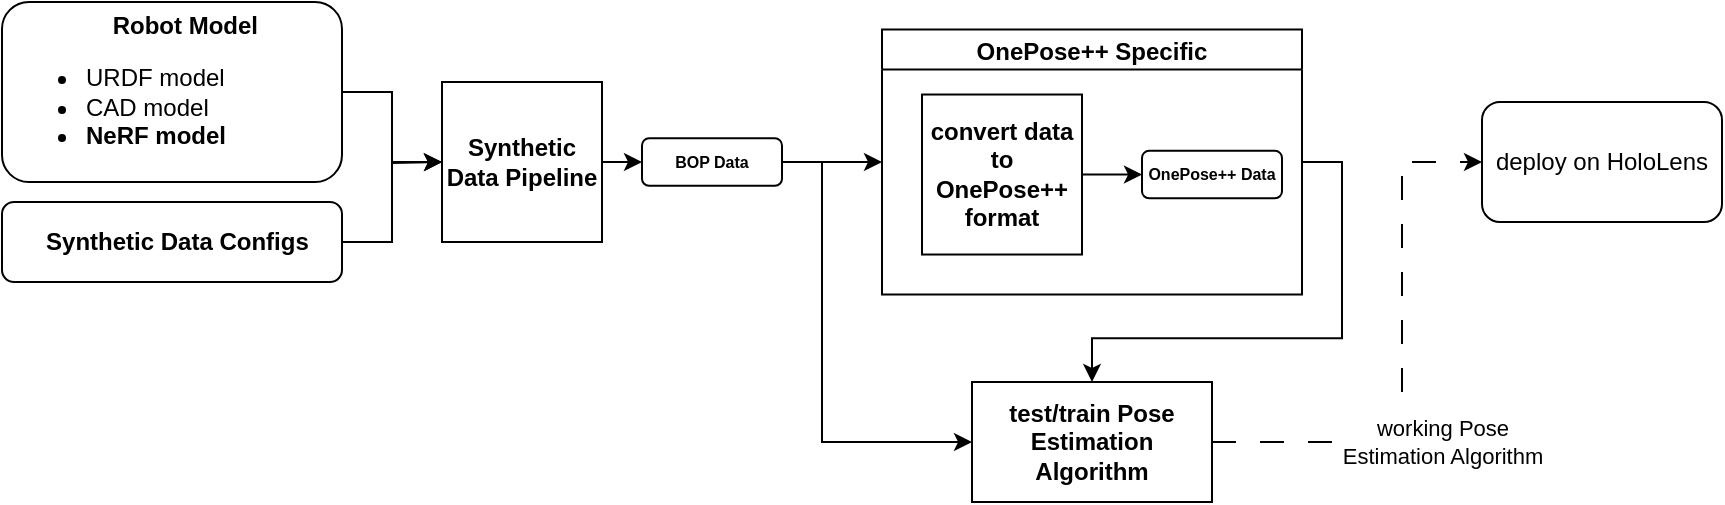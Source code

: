 <mxfile version="21.3.7" type="device">
  <diagram id="C5RBs43oDa-KdzZeNtuy" name="Page-1">
    <mxGraphModel dx="989" dy="626" grid="1" gridSize="10" guides="1" tooltips="1" connect="1" arrows="1" fold="1" page="1" pageScale="1" pageWidth="827" pageHeight="1169" math="0" shadow="0">
      <root>
        <mxCell id="WIyWlLk6GJQsqaUBKTNV-0" />
        <mxCell id="WIyWlLk6GJQsqaUBKTNV-1" parent="WIyWlLk6GJQsqaUBKTNV-0" />
        <mxCell id="kp87lAzND-VFAbGns71B-6" style="edgeStyle=orthogonalEdgeStyle;rounded=0;orthogonalLoop=1;jettySize=auto;html=1;exitX=1;exitY=0.5;exitDx=0;exitDy=0;" edge="1" parent="WIyWlLk6GJQsqaUBKTNV-1" source="WIyWlLk6GJQsqaUBKTNV-3">
          <mxGeometry relative="1" as="geometry">
            <mxPoint x="260" y="100" as="targetPoint" />
          </mxGeometry>
        </mxCell>
        <mxCell id="WIyWlLk6GJQsqaUBKTNV-3" value="&lt;b&gt;&lt;span style=&quot;white-space: pre;&quot;&gt;&#x9;&lt;span style=&quot;white-space: pre;&quot;&gt;&#x9;&lt;/span&gt;&lt;/span&gt;Robot Model&lt;/b&gt;&lt;br&gt;&lt;ul style=&quot;&quot;&gt;&lt;li style=&quot;&quot;&gt;URDF model&lt;/li&gt;&lt;li style=&quot;&quot;&gt;CAD model&lt;/li&gt;&lt;li style=&quot;&quot;&gt;&lt;b&gt;NeRF model&lt;/b&gt;&lt;/li&gt;&lt;/ul&gt;" style="rounded=1;whiteSpace=wrap;html=1;fontSize=12;glass=0;strokeWidth=1;shadow=0;align=left;" parent="WIyWlLk6GJQsqaUBKTNV-1" vertex="1">
          <mxGeometry x="40" y="20" width="170" height="90" as="geometry" />
        </mxCell>
        <mxCell id="kp87lAzND-VFAbGns71B-5" style="edgeStyle=orthogonalEdgeStyle;rounded=0;orthogonalLoop=1;jettySize=auto;html=1;exitX=1;exitY=0.5;exitDx=0;exitDy=0;entryX=0;entryY=0.5;entryDx=0;entryDy=0;" edge="1" parent="WIyWlLk6GJQsqaUBKTNV-1" source="kp87lAzND-VFAbGns71B-3" target="kp87lAzND-VFAbGns71B-4">
          <mxGeometry relative="1" as="geometry" />
        </mxCell>
        <mxCell id="kp87lAzND-VFAbGns71B-3" value="&lt;b&gt;&lt;span style=&quot;white-space: pre;&quot;&gt;      S&lt;/span&gt;ynthetic Data Configs&lt;br&gt;&lt;/b&gt;" style="rounded=1;whiteSpace=wrap;html=1;fontSize=12;glass=0;strokeWidth=1;shadow=0;align=left;" vertex="1" parent="WIyWlLk6GJQsqaUBKTNV-1">
          <mxGeometry x="40" y="120" width="170" height="40" as="geometry" />
        </mxCell>
        <mxCell id="kp87lAzND-VFAbGns71B-9" style="edgeStyle=orthogonalEdgeStyle;rounded=0;orthogonalLoop=1;jettySize=auto;html=1;exitX=1;exitY=0.5;exitDx=0;exitDy=0;entryX=0;entryY=0.5;entryDx=0;entryDy=0;" edge="1" parent="WIyWlLk6GJQsqaUBKTNV-1" source="kp87lAzND-VFAbGns71B-4" target="kp87lAzND-VFAbGns71B-8">
          <mxGeometry relative="1" as="geometry" />
        </mxCell>
        <mxCell id="kp87lAzND-VFAbGns71B-4" value="&lt;b&gt;Synthetic Data Pipeline&lt;br&gt;&lt;/b&gt;" style="whiteSpace=wrap;html=1;aspect=fixed;" vertex="1" parent="WIyWlLk6GJQsqaUBKTNV-1">
          <mxGeometry x="260" y="60" width="80" height="80" as="geometry" />
        </mxCell>
        <mxCell id="kp87lAzND-VFAbGns71B-43" style="edgeStyle=orthogonalEdgeStyle;rounded=0;orthogonalLoop=1;jettySize=auto;html=1;exitX=1;exitY=0.5;exitDx=0;exitDy=0;entryX=0;entryY=0.5;entryDx=0;entryDy=0;" edge="1" parent="WIyWlLk6GJQsqaUBKTNV-1" source="kp87lAzND-VFAbGns71B-8" target="kp87lAzND-VFAbGns71B-37">
          <mxGeometry relative="1" as="geometry" />
        </mxCell>
        <mxCell id="kp87lAzND-VFAbGns71B-55" style="edgeStyle=orthogonalEdgeStyle;rounded=0;orthogonalLoop=1;jettySize=auto;html=1;exitX=1;exitY=0.5;exitDx=0;exitDy=0;entryX=0;entryY=0.5;entryDx=0;entryDy=0;" edge="1" parent="WIyWlLk6GJQsqaUBKTNV-1" source="kp87lAzND-VFAbGns71B-8" target="kp87lAzND-VFAbGns71B-53">
          <mxGeometry relative="1" as="geometry">
            <Array as="points">
              <mxPoint x="450" y="100" />
              <mxPoint x="450" y="240" />
            </Array>
          </mxGeometry>
        </mxCell>
        <mxCell id="kp87lAzND-VFAbGns71B-8" value="&lt;b style=&quot;font-size: 8px;&quot;&gt;BOP Data&lt;/b&gt;" style="rounded=1;whiteSpace=wrap;html=1;fontSize=8;glass=0;strokeWidth=1;shadow=0;align=center;" vertex="1" parent="WIyWlLk6GJQsqaUBKTNV-1">
          <mxGeometry x="360" y="88.13" width="70" height="23.75" as="geometry" />
        </mxCell>
        <mxCell id="kp87lAzND-VFAbGns71B-51" style="edgeStyle=orthogonalEdgeStyle;rounded=0;orthogonalLoop=1;jettySize=auto;html=1;exitX=1;exitY=0.5;exitDx=0;exitDy=0;entryX=0.5;entryY=0;entryDx=0;entryDy=0;" edge="1" parent="WIyWlLk6GJQsqaUBKTNV-1" source="kp87lAzND-VFAbGns71B-37" target="kp87lAzND-VFAbGns71B-53">
          <mxGeometry relative="1" as="geometry">
            <mxPoint x="600" y="210" as="targetPoint" />
          </mxGeometry>
        </mxCell>
        <mxCell id="kp87lAzND-VFAbGns71B-37" value="OnePose++ Specific" style="swimlane;startSize=20;horizontal=1;containerType=tree;" vertex="1" parent="WIyWlLk6GJQsqaUBKTNV-1">
          <mxGeometry x="480" y="33.76" width="210" height="132.49" as="geometry">
            <mxRectangle x="450" y="33.76" width="160" height="30" as="alternateBounds" />
          </mxGeometry>
        </mxCell>
        <mxCell id="kp87lAzND-VFAbGns71B-24" value="&lt;b&gt;convert data to OnePose++ format&lt;br&gt;&lt;/b&gt;" style="whiteSpace=wrap;html=1;aspect=fixed;" vertex="1" parent="kp87lAzND-VFAbGns71B-37">
          <mxGeometry x="20" y="32.5" width="80" height="80" as="geometry" />
        </mxCell>
        <mxCell id="kp87lAzND-VFAbGns71B-31" value="&lt;b style=&quot;font-size: 8px;&quot;&gt;OnePose++ Data&lt;/b&gt;" style="rounded=1;whiteSpace=wrap;html=1;fontSize=8;glass=0;strokeWidth=1;shadow=0;align=center;" vertex="1" parent="kp87lAzND-VFAbGns71B-37">
          <mxGeometry x="130" y="60.63" width="70" height="23.75" as="geometry" />
        </mxCell>
        <mxCell id="kp87lAzND-VFAbGns71B-32" value="" style="edgeStyle=orthogonalEdgeStyle;rounded=0;orthogonalLoop=1;jettySize=auto;html=1;" edge="1" parent="kp87lAzND-VFAbGns71B-37" source="kp87lAzND-VFAbGns71B-24" target="kp87lAzND-VFAbGns71B-31">
          <mxGeometry relative="1" as="geometry" />
        </mxCell>
        <mxCell id="kp87lAzND-VFAbGns71B-60" style="edgeStyle=orthogonalEdgeStyle;rounded=0;orthogonalLoop=1;jettySize=auto;html=1;exitX=1;exitY=0.5;exitDx=0;exitDy=0;entryX=0;entryY=0.5;entryDx=0;entryDy=0;dashed=1;dashPattern=12 12;" edge="1" parent="WIyWlLk6GJQsqaUBKTNV-1" source="kp87lAzND-VFAbGns71B-53" target="kp87lAzND-VFAbGns71B-59">
          <mxGeometry relative="1" as="geometry">
            <Array as="points">
              <mxPoint x="740" y="240" />
              <mxPoint x="740" y="100" />
            </Array>
          </mxGeometry>
        </mxCell>
        <mxCell id="kp87lAzND-VFAbGns71B-61" value="working Pose &lt;br&gt;Estimation Algorithm" style="edgeLabel;html=1;align=center;verticalAlign=middle;resizable=0;points=[];" vertex="1" connectable="0" parent="kp87lAzND-VFAbGns71B-60">
          <mxGeometry x="-0.374" relative="1" as="geometry">
            <mxPoint x="29" as="offset" />
          </mxGeometry>
        </mxCell>
        <mxCell id="kp87lAzND-VFAbGns71B-53" value="&lt;b&gt;test/train Pose Estimation Algorithm&lt;/b&gt;" style="rounded=0;whiteSpace=wrap;html=1;" vertex="1" parent="WIyWlLk6GJQsqaUBKTNV-1">
          <mxGeometry x="525" y="210" width="120" height="60" as="geometry" />
        </mxCell>
        <mxCell id="kp87lAzND-VFAbGns71B-59" value="deploy on HoloLens" style="rounded=1;whiteSpace=wrap;html=1;" vertex="1" parent="WIyWlLk6GJQsqaUBKTNV-1">
          <mxGeometry x="780" y="70" width="120" height="60" as="geometry" />
        </mxCell>
      </root>
    </mxGraphModel>
  </diagram>
</mxfile>

